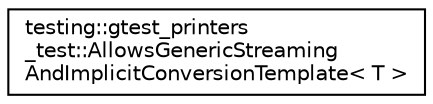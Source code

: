 digraph "Graphical Class Hierarchy"
{
  edge [fontname="Helvetica",fontsize="10",labelfontname="Helvetica",labelfontsize="10"];
  node [fontname="Helvetica",fontsize="10",shape=record];
  rankdir="LR";
  Node0 [label="testing::gtest_printers\l_test::AllowsGenericStreaming\lAndImplicitConversionTemplate\< T \>",height=0.2,width=0.4,color="black", fillcolor="white", style="filled",URL="$classtesting_1_1gtest__printers__test_1_1AllowsGenericStreamingAndImplicitConversionTemplate.html"];
}
